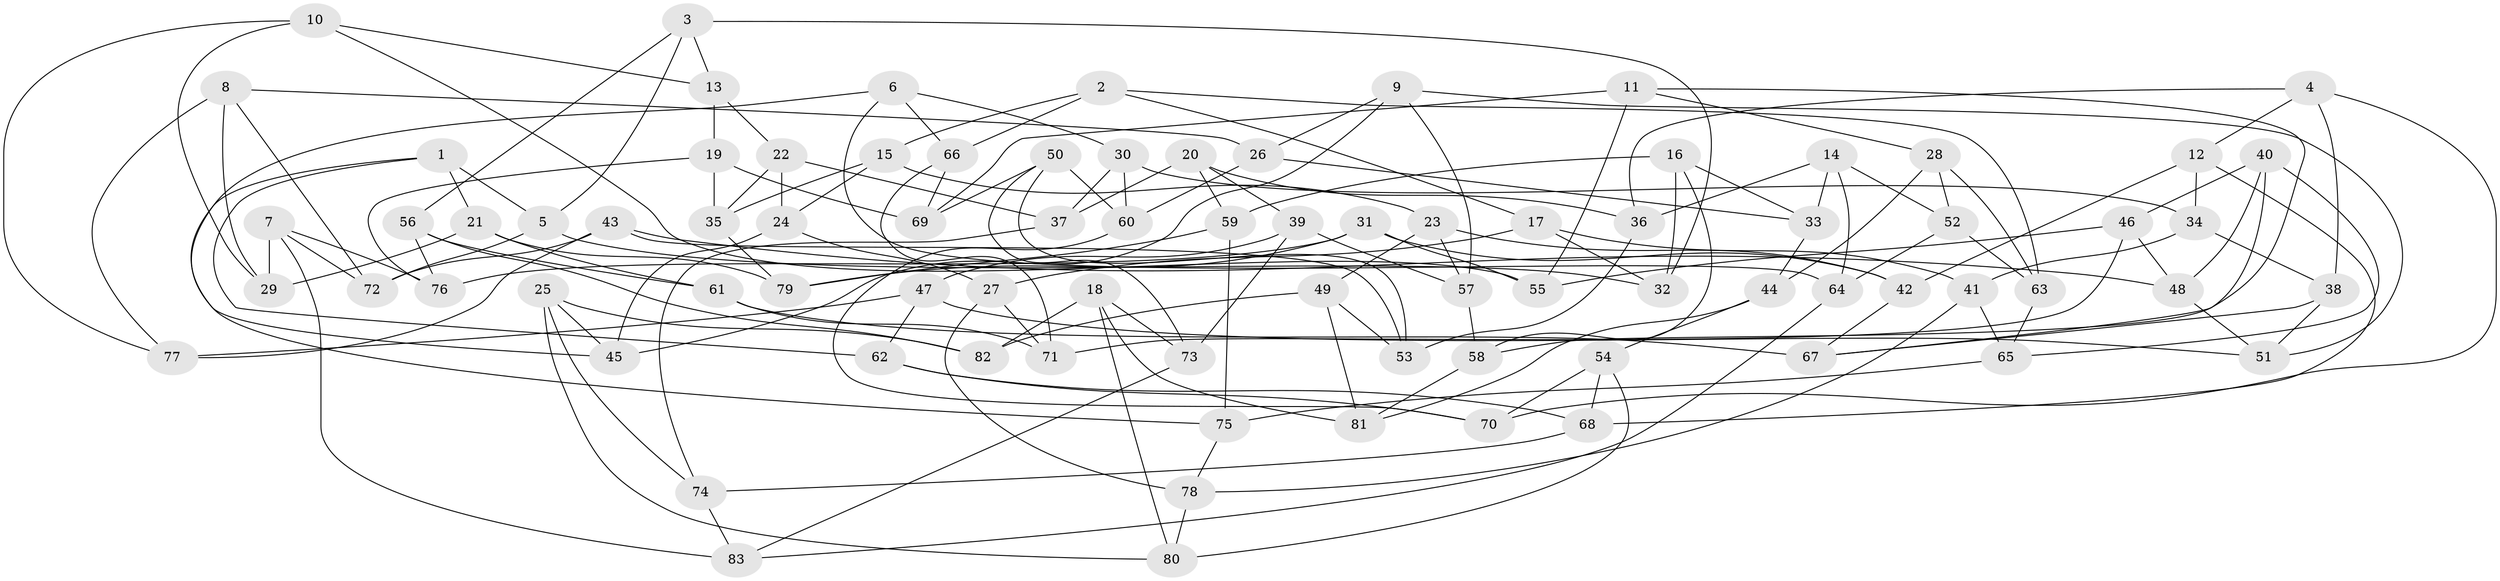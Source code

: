 // coarse degree distribution, {5: 0.23529411764705882, 6: 0.5588235294117647, 4: 0.058823529411764705, 8: 0.029411764705882353, 7: 0.11764705882352941}
// Generated by graph-tools (version 1.1) at 2025/38/03/04/25 23:38:08]
// undirected, 83 vertices, 166 edges
graph export_dot {
  node [color=gray90,style=filled];
  1;
  2;
  3;
  4;
  5;
  6;
  7;
  8;
  9;
  10;
  11;
  12;
  13;
  14;
  15;
  16;
  17;
  18;
  19;
  20;
  21;
  22;
  23;
  24;
  25;
  26;
  27;
  28;
  29;
  30;
  31;
  32;
  33;
  34;
  35;
  36;
  37;
  38;
  39;
  40;
  41;
  42;
  43;
  44;
  45;
  46;
  47;
  48;
  49;
  50;
  51;
  52;
  53;
  54;
  55;
  56;
  57;
  58;
  59;
  60;
  61;
  62;
  63;
  64;
  65;
  66;
  67;
  68;
  69;
  70;
  71;
  72;
  73;
  74;
  75;
  76;
  77;
  78;
  79;
  80;
  81;
  82;
  83;
  1 -- 21;
  1 -- 75;
  1 -- 5;
  1 -- 62;
  2 -- 17;
  2 -- 63;
  2 -- 15;
  2 -- 66;
  3 -- 13;
  3 -- 56;
  3 -- 5;
  3 -- 32;
  4 -- 12;
  4 -- 70;
  4 -- 38;
  4 -- 36;
  5 -- 72;
  5 -- 32;
  6 -- 45;
  6 -- 66;
  6 -- 30;
  6 -- 64;
  7 -- 76;
  7 -- 29;
  7 -- 83;
  7 -- 72;
  8 -- 26;
  8 -- 29;
  8 -- 72;
  8 -- 77;
  9 -- 45;
  9 -- 57;
  9 -- 51;
  9 -- 26;
  10 -- 29;
  10 -- 13;
  10 -- 77;
  10 -- 55;
  11 -- 69;
  11 -- 55;
  11 -- 28;
  11 -- 58;
  12 -- 68;
  12 -- 42;
  12 -- 34;
  13 -- 22;
  13 -- 19;
  14 -- 36;
  14 -- 64;
  14 -- 52;
  14 -- 33;
  15 -- 23;
  15 -- 35;
  15 -- 24;
  16 -- 58;
  16 -- 59;
  16 -- 33;
  16 -- 32;
  17 -- 27;
  17 -- 41;
  17 -- 32;
  18 -- 73;
  18 -- 80;
  18 -- 81;
  18 -- 82;
  19 -- 35;
  19 -- 69;
  19 -- 76;
  20 -- 59;
  20 -- 37;
  20 -- 39;
  20 -- 36;
  21 -- 61;
  21 -- 79;
  21 -- 29;
  22 -- 37;
  22 -- 35;
  22 -- 24;
  23 -- 49;
  23 -- 57;
  23 -- 42;
  24 -- 45;
  24 -- 27;
  25 -- 80;
  25 -- 82;
  25 -- 45;
  25 -- 74;
  26 -- 60;
  26 -- 33;
  27 -- 71;
  27 -- 78;
  28 -- 52;
  28 -- 63;
  28 -- 44;
  30 -- 60;
  30 -- 37;
  30 -- 34;
  31 -- 76;
  31 -- 42;
  31 -- 55;
  31 -- 79;
  33 -- 44;
  34 -- 41;
  34 -- 38;
  35 -- 79;
  36 -- 53;
  37 -- 74;
  38 -- 67;
  38 -- 51;
  39 -- 47;
  39 -- 73;
  39 -- 57;
  40 -- 67;
  40 -- 48;
  40 -- 65;
  40 -- 46;
  41 -- 65;
  41 -- 78;
  42 -- 67;
  43 -- 53;
  43 -- 48;
  43 -- 72;
  43 -- 77;
  44 -- 54;
  44 -- 81;
  46 -- 71;
  46 -- 48;
  46 -- 55;
  47 -- 51;
  47 -- 62;
  47 -- 77;
  48 -- 51;
  49 -- 82;
  49 -- 81;
  49 -- 53;
  50 -- 60;
  50 -- 73;
  50 -- 53;
  50 -- 69;
  52 -- 64;
  52 -- 63;
  54 -- 68;
  54 -- 80;
  54 -- 70;
  56 -- 61;
  56 -- 76;
  56 -- 82;
  57 -- 58;
  58 -- 81;
  59 -- 79;
  59 -- 75;
  60 -- 70;
  61 -- 71;
  61 -- 67;
  62 -- 70;
  62 -- 68;
  63 -- 65;
  64 -- 83;
  65 -- 75;
  66 -- 69;
  66 -- 71;
  68 -- 74;
  73 -- 83;
  74 -- 83;
  75 -- 78;
  78 -- 80;
}
